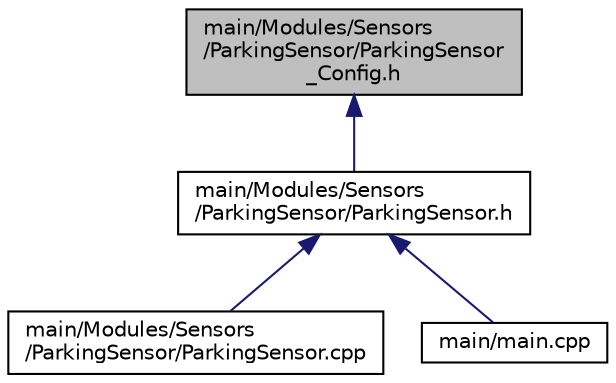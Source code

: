 digraph "main/Modules/Sensors/ParkingSensor/ParkingSensor_Config.h"
{
 // LATEX_PDF_SIZE
  edge [fontname="Helvetica",fontsize="10",labelfontname="Helvetica",labelfontsize="10"];
  node [fontname="Helvetica",fontsize="10",shape=record];
  Node1 [label="main/Modules/Sensors\l/ParkingSensor/ParkingSensor\l_Config.h",height=0.2,width=0.4,color="black", fillcolor="grey75", style="filled", fontcolor="black",tooltip=" "];
  Node1 -> Node2 [dir="back",color="midnightblue",fontsize="10",style="solid",fontname="Helvetica"];
  Node2 [label="main/Modules/Sensors\l/ParkingSensor/ParkingSensor.h",height=0.2,width=0.4,color="black", fillcolor="white", style="filled",URL="$_parking_sensor_8h.html",tooltip=" "];
  Node2 -> Node3 [dir="back",color="midnightblue",fontsize="10",style="solid",fontname="Helvetica"];
  Node3 [label="main/Modules/Sensors\l/ParkingSensor/ParkingSensor.cpp",height=0.2,width=0.4,color="black", fillcolor="white", style="filled",URL="$_parking_sensor_8cpp.html",tooltip=" "];
  Node2 -> Node4 [dir="back",color="midnightblue",fontsize="10",style="solid",fontname="Helvetica"];
  Node4 [label="main/main.cpp",height=0.2,width=0.4,color="black", fillcolor="white", style="filled",URL="$main_8cpp.html",tooltip=" "];
}
